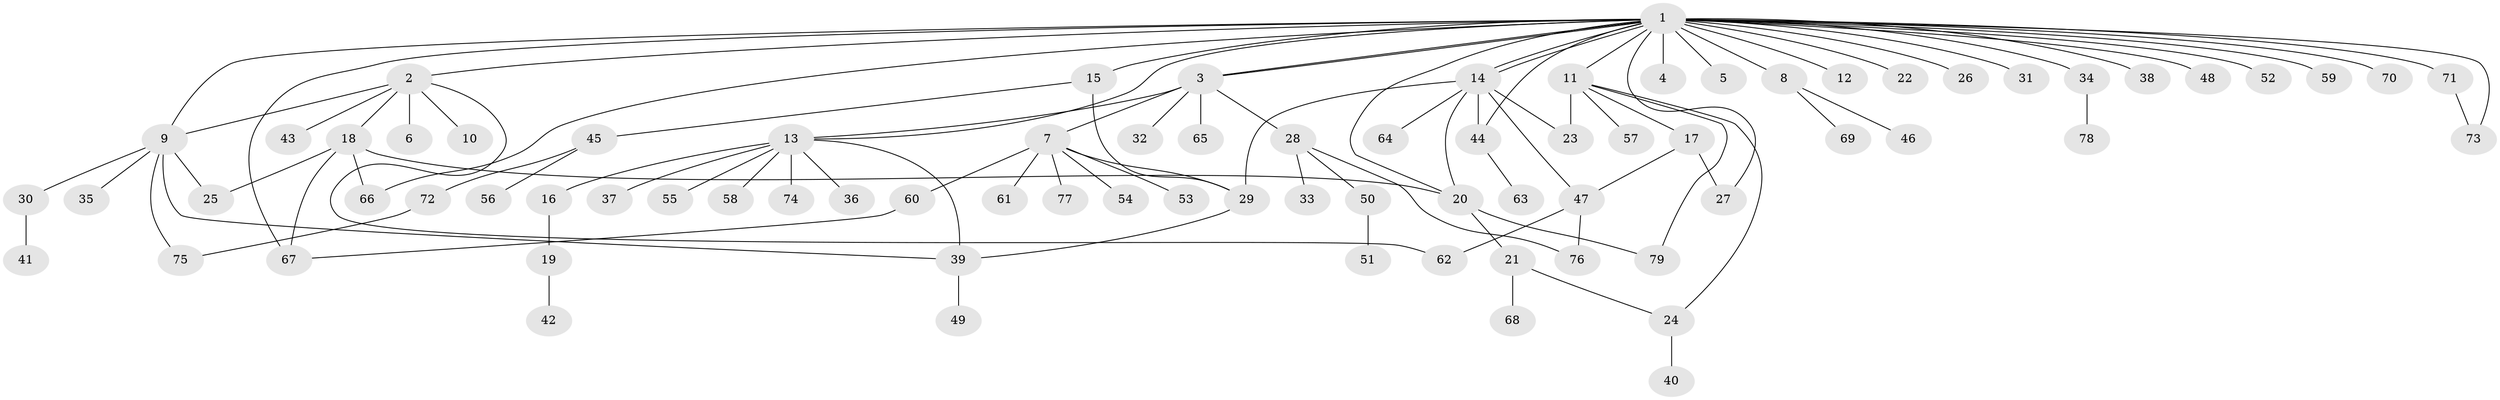 // coarse degree distribution, {29: 0.016666666666666666, 6: 0.08333333333333333, 1: 0.55, 2: 0.18333333333333332, 9: 0.016666666666666666, 8: 0.016666666666666666, 5: 0.06666666666666667, 4: 0.05, 3: 0.016666666666666666}
// Generated by graph-tools (version 1.1) at 2025/41/03/06/25 10:41:48]
// undirected, 79 vertices, 102 edges
graph export_dot {
graph [start="1"]
  node [color=gray90,style=filled];
  1;
  2;
  3;
  4;
  5;
  6;
  7;
  8;
  9;
  10;
  11;
  12;
  13;
  14;
  15;
  16;
  17;
  18;
  19;
  20;
  21;
  22;
  23;
  24;
  25;
  26;
  27;
  28;
  29;
  30;
  31;
  32;
  33;
  34;
  35;
  36;
  37;
  38;
  39;
  40;
  41;
  42;
  43;
  44;
  45;
  46;
  47;
  48;
  49;
  50;
  51;
  52;
  53;
  54;
  55;
  56;
  57;
  58;
  59;
  60;
  61;
  62;
  63;
  64;
  65;
  66;
  67;
  68;
  69;
  70;
  71;
  72;
  73;
  74;
  75;
  76;
  77;
  78;
  79;
  1 -- 2;
  1 -- 3;
  1 -- 3;
  1 -- 4;
  1 -- 5;
  1 -- 8;
  1 -- 9;
  1 -- 11;
  1 -- 12;
  1 -- 13;
  1 -- 14;
  1 -- 14;
  1 -- 15;
  1 -- 20;
  1 -- 22;
  1 -- 26;
  1 -- 27;
  1 -- 31;
  1 -- 34;
  1 -- 38;
  1 -- 44;
  1 -- 48;
  1 -- 52;
  1 -- 59;
  1 -- 66;
  1 -- 67;
  1 -- 70;
  1 -- 71;
  1 -- 73;
  2 -- 6;
  2 -- 9;
  2 -- 10;
  2 -- 18;
  2 -- 43;
  2 -- 62;
  3 -- 7;
  3 -- 13;
  3 -- 28;
  3 -- 32;
  3 -- 65;
  7 -- 29;
  7 -- 53;
  7 -- 54;
  7 -- 60;
  7 -- 61;
  7 -- 77;
  8 -- 46;
  8 -- 69;
  9 -- 25;
  9 -- 30;
  9 -- 35;
  9 -- 39;
  9 -- 75;
  11 -- 17;
  11 -- 23;
  11 -- 24;
  11 -- 57;
  11 -- 79;
  13 -- 16;
  13 -- 36;
  13 -- 37;
  13 -- 39;
  13 -- 55;
  13 -- 58;
  13 -- 74;
  14 -- 20;
  14 -- 23;
  14 -- 29;
  14 -- 44;
  14 -- 47;
  14 -- 64;
  15 -- 29;
  15 -- 45;
  16 -- 19;
  17 -- 27;
  17 -- 47;
  18 -- 20;
  18 -- 25;
  18 -- 66;
  18 -- 67;
  19 -- 42;
  20 -- 21;
  20 -- 79;
  21 -- 24;
  21 -- 68;
  24 -- 40;
  28 -- 33;
  28 -- 50;
  28 -- 76;
  29 -- 39;
  30 -- 41;
  34 -- 78;
  39 -- 49;
  44 -- 63;
  45 -- 56;
  45 -- 72;
  47 -- 62;
  47 -- 76;
  50 -- 51;
  60 -- 67;
  71 -- 73;
  72 -- 75;
}
